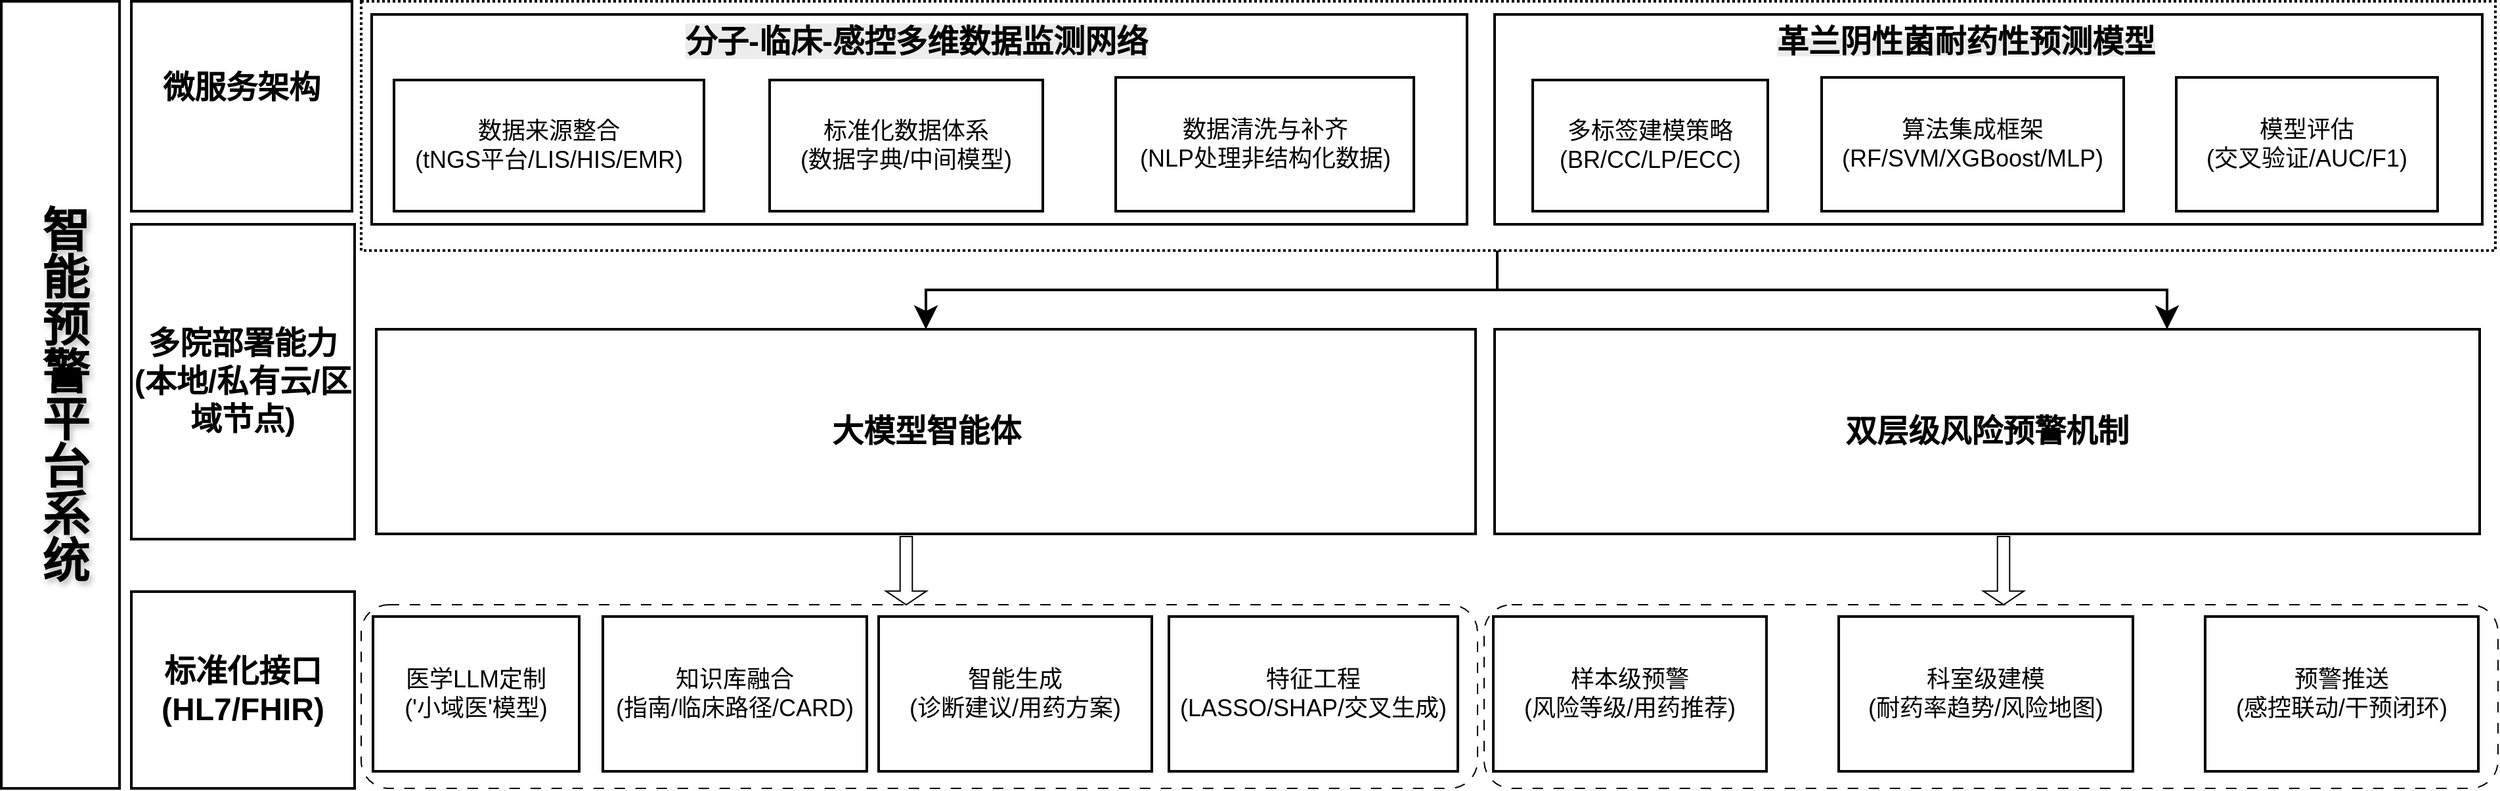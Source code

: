 <mxfile version="27.1.4">
  <diagram name="第 1 页" id="MoM5HvEvxiEUrhwyZwke">
    <mxGraphModel dx="1996" dy="1166" grid="1" gridSize="10" guides="1" tooltips="1" connect="1" arrows="1" fold="1" page="1" pageScale="1" pageWidth="827" pageHeight="1169" math="0" shadow="0">
      <root>
        <mxCell id="0" />
        <mxCell id="1" parent="0" />
        <mxCell id="Pc1VlUBRtj1kkJa0Z193-14" style="edgeStyle=orthogonalEdgeStyle;rounded=0;orthogonalLoop=1;jettySize=auto;html=1;entryX=0.5;entryY=0;entryDx=0;entryDy=0;endSize=12;strokeWidth=2;" edge="1" parent="1" source="Pc1VlUBRtj1kkJa0Z193-13" target="w4X7jHSgG0uKmDSapHs3-20">
          <mxGeometry relative="1" as="geometry">
            <Array as="points">
              <mxPoint x="1220" y="370" />
              <mxPoint x="785" y="370" />
            </Array>
          </mxGeometry>
        </mxCell>
        <mxCell id="Pc1VlUBRtj1kkJa0Z193-13" value="" style="rounded=0;whiteSpace=wrap;html=1;dashed=1;dashPattern=1 1;strokeWidth=2;" vertex="1" parent="1">
          <mxGeometry x="355" y="150" width="1625" height="190" as="geometry" />
        </mxCell>
        <mxCell id="Pc1VlUBRtj1kkJa0Z193-4" value="" style="rounded=1;whiteSpace=wrap;html=1;dashed=1;dashPattern=8 8;" vertex="1" parent="1">
          <mxGeometry x="1210" y="610" width="772" height="140" as="geometry" />
        </mxCell>
        <mxCell id="Pc1VlUBRtj1kkJa0Z193-3" value="" style="rounded=1;whiteSpace=wrap;html=1;dashed=1;dashPattern=8 8;strokeWidth=1;" vertex="1" parent="1">
          <mxGeometry x="355" y="610" width="850" height="140" as="geometry" />
        </mxCell>
        <mxCell id="w4X7jHSgG0uKmDSapHs3-67" value="" style="whiteSpace=wrap;strokeWidth=2;" parent="1" vertex="1">
          <mxGeometry x="1218" y="160" width="752" height="160" as="geometry" />
        </mxCell>
        <mxCell id="w4X7jHSgG0uKmDSapHs3-6" value="" style="whiteSpace=wrap;strokeWidth=2;" parent="1" vertex="1">
          <mxGeometry x="363" y="160" width="834" height="160" as="geometry" />
        </mxCell>
        <mxCell id="w4X7jHSgG0uKmDSapHs3-7" value="数据来源整合&#xa;(tNGS平台/LIS/HIS/EMR)" style="whiteSpace=wrap;strokeWidth=2;fontSize=18;" parent="1" vertex="1">
          <mxGeometry x="380" y="210" width="236" height="100" as="geometry" />
        </mxCell>
        <mxCell id="w4X7jHSgG0uKmDSapHs3-8" value="标准化数据体系&#xa;(数据字典/中间模型)" style="whiteSpace=wrap;strokeWidth=2;fontSize=18;" parent="1" vertex="1">
          <mxGeometry x="666" y="210" width="208" height="100" as="geometry" />
        </mxCell>
        <mxCell id="w4X7jHSgG0uKmDSapHs3-9" value="数据清洗与补齐&#xa;(NLP处理非结构化数据)" style="whiteSpace=wrap;strokeWidth=2;fontSize=18;" parent="1" vertex="1">
          <mxGeometry x="929.5" y="208" width="227" height="102" as="geometry" />
        </mxCell>
        <mxCell id="w4X7jHSgG0uKmDSapHs3-12" value="多标签建模策略&#xa;(BR/CC/LP/ECC)" style="whiteSpace=wrap;strokeWidth=2;fontSize=18;" parent="1" vertex="1">
          <mxGeometry x="1247" y="210" width="179" height="100" as="geometry" />
        </mxCell>
        <mxCell id="w4X7jHSgG0uKmDSapHs3-13" value="算法集成框架&#xa;(RF/SVM/XGBoost/MLP)" style="whiteSpace=wrap;strokeWidth=2;fontSize=18;" parent="1" vertex="1">
          <mxGeometry x="1467" y="208" width="230" height="102" as="geometry" />
        </mxCell>
        <mxCell id="w4X7jHSgG0uKmDSapHs3-14" value="特征工程&#xa;(LASSO/SHAP/交叉生成)" style="whiteSpace=wrap;strokeWidth=2;fontSize=18;" parent="1" vertex="1">
          <mxGeometry x="970" y="619" width="220" height="118" as="geometry" />
        </mxCell>
        <mxCell id="w4X7jHSgG0uKmDSapHs3-15" value="模型评估&#xa;(交叉验证/AUC/F1)" style="whiteSpace=wrap;strokeWidth=2;fontSize=18;" parent="1" vertex="1">
          <mxGeometry x="1737" y="208" width="199" height="102" as="geometry" />
        </mxCell>
        <mxCell id="w4X7jHSgG0uKmDSapHs3-16" value="双层级风险预警机制" style="whiteSpace=wrap;strokeWidth=2;fontSize=24;fontStyle=1" parent="1" vertex="1">
          <mxGeometry x="1218" y="400" width="750" height="156" as="geometry" />
        </mxCell>
        <mxCell id="w4X7jHSgG0uKmDSapHs3-17" value="样本级预警&#xa;(风险等级/用药推荐)" style="whiteSpace=wrap;strokeWidth=2;fontSize=18;" parent="1" vertex="1">
          <mxGeometry x="1217" y="619" width="208" height="118" as="geometry" />
        </mxCell>
        <mxCell id="w4X7jHSgG0uKmDSapHs3-18" value="科室级建模&#xa;(耐药率趋势/风险地图)" style="whiteSpace=wrap;strokeWidth=2;fontSize=18;" parent="1" vertex="1">
          <mxGeometry x="1480" y="619" width="224" height="118" as="geometry" />
        </mxCell>
        <mxCell id="w4X7jHSgG0uKmDSapHs3-19" value="预警推送&#xa;(感控联动/干预闭环)" style="whiteSpace=wrap;strokeWidth=2;fontSize=18;" parent="1" vertex="1">
          <mxGeometry x="1759" y="619" width="208" height="118" as="geometry" />
        </mxCell>
        <mxCell id="w4X7jHSgG0uKmDSapHs3-20" value="大模型智能体" style="whiteSpace=wrap;strokeWidth=2;fontSize=24;fontStyle=1" parent="1" vertex="1">
          <mxGeometry x="366.5" y="400" width="837" height="156" as="geometry" />
        </mxCell>
        <mxCell id="w4X7jHSgG0uKmDSapHs3-21" value="医学LLM定制&#xa;(&#39;小域医&#39;模型)" style="whiteSpace=wrap;strokeWidth=2;fontSize=18;" parent="1" vertex="1">
          <mxGeometry x="364" y="619" width="157" height="118" as="geometry" />
        </mxCell>
        <mxCell id="w4X7jHSgG0uKmDSapHs3-22" value="知识库融合&#xa;(指南/临床路径/CARD)" style="whiteSpace=wrap;strokeWidth=2;fontSize=18;" parent="1" vertex="1">
          <mxGeometry x="539" y="619" width="201" height="118" as="geometry" />
        </mxCell>
        <mxCell id="w4X7jHSgG0uKmDSapHs3-23" value="智能生成&#xa;(诊断建议/用药方案)" style="whiteSpace=wrap;strokeWidth=2;fontSize=18;" parent="1" vertex="1">
          <mxGeometry x="749" y="619" width="208" height="118" as="geometry" />
        </mxCell>
        <mxCell id="w4X7jHSgG0uKmDSapHs3-24" value="智能预警平台系统" style="whiteSpace=wrap;strokeWidth=2;verticalAlign=middle;textShadow=1;textDirection=vertical-rl;fontSize=36;fontStyle=1" parent="1" vertex="1">
          <mxGeometry x="81" y="150" width="90" height="600" as="geometry" />
        </mxCell>
        <mxCell id="w4X7jHSgG0uKmDSapHs3-25" value="微服务架构&#xa;" style="whiteSpace=wrap;strokeWidth=2;fontSize=24;fontStyle=1" parent="1" vertex="1">
          <mxGeometry x="180" y="150" width="168" height="160" as="geometry" />
        </mxCell>
        <mxCell id="w4X7jHSgG0uKmDSapHs3-26" value="多院部署能力&#xa;(本地/私有云/区域节点)" style="whiteSpace=wrap;strokeWidth=2;fontSize=24;fontStyle=1" parent="1" vertex="1">
          <mxGeometry x="180" y="320" width="170" height="240" as="geometry" />
        </mxCell>
        <mxCell id="w4X7jHSgG0uKmDSapHs3-27" value="标准化接口&#xa;(HL7/FHIR)" style="whiteSpace=wrap;strokeWidth=2;fontSize=24;fontStyle=1" parent="1" vertex="1">
          <mxGeometry x="180" y="600" width="170" height="150" as="geometry" />
        </mxCell>
        <mxCell id="w4X7jHSgG0uKmDSapHs3-64" value="&lt;font style=&quot;font-size: 24px;&quot;&gt;&lt;span style=&quot;color: rgb(0, 0, 0); font-family: Helvetica; font-style: normal; font-variant-ligatures: normal; font-variant-caps: normal; letter-spacing: normal; orphans: 2; text-align: center; text-indent: 0px; text-transform: none; widows: 2; word-spacing: 0px; -webkit-text-stroke-width: 0px; white-space: normal; background-color: rgb(236, 236, 236); text-decoration-thickness: initial; text-decoration-style: initial; text-decoration-color: initial; float: none; display: inline !important;&quot;&gt;&lt;font style=&quot;&quot;&gt;分子-临床-感控多维数据&lt;/font&gt;&lt;/span&gt;&lt;span style=&quot;color: rgb(0, 0, 0); font-family: Helvetica; font-style: normal; font-variant-ligatures: normal; font-variant-caps: normal; letter-spacing: normal; orphans: 2; text-align: center; text-indent: 0px; text-transform: none; widows: 2; word-spacing: 0px; -webkit-text-stroke-width: 0px; white-space: normal; background-color: rgb(236, 236, 236); text-decoration-thickness: initial; text-decoration-style: initial; text-decoration-color: initial; float: none; display: inline !important;&quot;&gt;&lt;font style=&quot;&quot;&gt;监测网络&lt;/font&gt;&lt;/span&gt;&lt;/font&gt;" style="text;whiteSpace=wrap;html=1;fontStyle=1" parent="1" vertex="1">
          <mxGeometry x="600" y="160" width="370" height="40" as="geometry" />
        </mxCell>
        <mxCell id="w4X7jHSgG0uKmDSapHs3-65" value="&lt;span style=&quot;color: rgb(0, 0, 0); font-family: Helvetica; font-style: normal; font-variant-ligatures: normal; font-variant-caps: normal; letter-spacing: normal; orphans: 2; text-indent: 0px; text-transform: none; widows: 2; word-spacing: 0px; -webkit-text-stroke-width: 0px; white-space: normal; background-color: rgb(236, 236, 236); text-decoration-thickness: initial; text-decoration-style: initial; text-decoration-color: initial; float: none; display: inline !important;&quot;&gt;&lt;font style=&quot;font-size: 24px;&quot;&gt;革兰阴性菌耐药性预测模型&lt;/font&gt;&lt;/span&gt;" style="text;whiteSpace=wrap;html=1;align=center;fontStyle=1" parent="1" vertex="1">
          <mxGeometry x="1377" y="160" width="400" height="40" as="geometry" />
        </mxCell>
        <mxCell id="Pc1VlUBRtj1kkJa0Z193-8" value="" style="shape=singleArrow;direction=south;whiteSpace=wrap;html=1;" vertex="1" parent="1">
          <mxGeometry x="754.5" y="558" width="31" height="52" as="geometry" />
        </mxCell>
        <mxCell id="Pc1VlUBRtj1kkJa0Z193-9" value="" style="shape=singleArrow;direction=south;whiteSpace=wrap;html=1;" vertex="1" parent="1">
          <mxGeometry x="1590" y="558" width="31" height="52" as="geometry" />
        </mxCell>
        <mxCell id="Pc1VlUBRtj1kkJa0Z193-15" style="edgeStyle=orthogonalEdgeStyle;rounded=0;orthogonalLoop=1;jettySize=auto;html=1;endSize=12;strokeWidth=2;" edge="1" parent="1" source="Pc1VlUBRtj1kkJa0Z193-13">
          <mxGeometry relative="1" as="geometry">
            <mxPoint x="1730" y="400" as="targetPoint" />
            <Array as="points">
              <mxPoint x="1220" y="370" />
              <mxPoint x="1730" y="370" />
            </Array>
          </mxGeometry>
        </mxCell>
      </root>
    </mxGraphModel>
  </diagram>
</mxfile>
